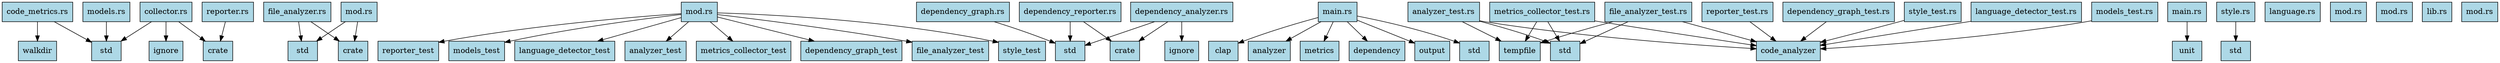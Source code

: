 digraph DependencyGraph {
  node [shape=box, style=filled, fillcolor=lightblue];
  __src_metrics_walkdir [label="walkdir"];
  __src_analyzer_std [label="std"];
  __tests_unit_reporter_test [label="reporter_test"];
  __src_analyzer_file_analyzer_rs [label="file_analyzer.rs"];
  __src_dependency_dependency_graph_rs [label="dependency_graph.rs"];
  __tests_unit_models_test [label="models_test"];
  __src_main_rs [label="main.rs"];
  __tests_unit_analyzer_test_rs [label="analyzer_test.rs"];
  __src_clap [label="clap"];
  __tests_unit_language_detector_test [label="language_detector_test"];
  __tests_unit [label="unit"];
  __tests_unit_mod_rs [label="mod.rs"];
  __src_metrics_models_rs [label="models.rs"];
  __src_dependency_ignore [label="ignore"];
  __tests_unit_analyzer_test [label="analyzer_test"];
  __src_dependency_dependency_reporter_rs [label="dependency_reporter.rs"];
  __tests_unit_dependency_graph_test_rs [label="dependency_graph_test.rs"];
  __src_dependency_std [label="std"];
  __tests_unit_metrics_collector_test_rs [label="metrics_collector_test.rs"];
  __src_metrics_collector_rs [label="collector.rs"];
  __src_metrics_code_metrics_rs [label="code_metrics.rs"];
  __src_metrics_reporter_rs [label="reporter.rs"];
  __src_output_std [label="std"];
  __tests_unit_style_test_rs [label="style_test.rs"];
  __tests_unit_metrics_collector_test [label="metrics_collector_test"];
  __src_metrics_language_rs [label="language.rs"];
  __src_dependency_crate [label="crate"];
  __tests_unit_std [label="std"];
  __tests_unit_language_detector_test_rs [label="language_detector_test.rs"];
  __src_output_mod_rs [label="mod.rs"];
  __src_dependency_dependency_analyzer_rs [label="dependency_analyzer.rs"];
  __src_dependency_mod_rs [label="mod.rs"];
  __src_analyzer [label="analyzer"];
  __tests_main_rs [label="main.rs"];
  __src_analyzer_mod_rs [label="mod.rs"];
  __src_analyzer_crate [label="crate"];
  __src_metrics_crate [label="crate"];
  __src_metrics [label="metrics"];
  __src_lib_rs [label="lib.rs"];
  __tests_unit_dependency_graph_test [label="dependency_graph_test"];
  __tests_unit_file_analyzer_test_rs [label="file_analyzer_test.rs"];
  __src_dependency [label="dependency"];
  __src_metrics_mod_rs [label="mod.rs"];
  __tests_unit_code_analyzer [label="code_analyzer"];
  __tests_unit_models_test_rs [label="models_test.rs"];
  __src_output [label="output"];
  __tests_unit_reporter_test_rs [label="reporter_test.rs"];
  __src_std [label="std"];
  __src_metrics_ignore [label="ignore"];
  __tests_unit_file_analyzer_test [label="file_analyzer_test"];
  __src_metrics_std [label="std"];
  __tests_unit_tempfile [label="tempfile"];
  __tests_unit_style_test [label="style_test"];
  __src_output_style_rs [label="style.rs"];
  __tests_unit_file_analyzer_test_rs -> __tests_unit_std;
  __tests_unit_file_analyzer_test_rs -> __tests_unit_tempfile;
  __tests_unit_file_analyzer_test_rs -> __tests_unit_code_analyzer;
  __tests_unit_dependency_graph_test_rs -> __tests_unit_code_analyzer;
  __src_metrics_models_rs -> __src_metrics_std;
  __tests_unit_style_test_rs -> __tests_unit_code_analyzer;
  __tests_unit_analyzer_test_rs -> __tests_unit_code_analyzer;
  __tests_unit_analyzer_test_rs -> __tests_unit_std;
  __tests_unit_analyzer_test_rs -> __tests_unit_tempfile;
  __src_analyzer_mod_rs -> __src_analyzer_std;
  __src_analyzer_mod_rs -> __src_analyzer_crate;
  __src_analyzer_file_analyzer_rs -> __src_analyzer_std;
  __src_analyzer_file_analyzer_rs -> __src_analyzer_crate;
  __tests_unit_reporter_test_rs -> __tests_unit_code_analyzer;
  __tests_unit_mod_rs -> __tests_unit_style_test;
  __tests_unit_mod_rs -> __tests_unit_language_detector_test;
  __tests_unit_mod_rs -> __tests_unit_metrics_collector_test;
  __tests_unit_mod_rs -> __tests_unit_models_test;
  __tests_unit_mod_rs -> __tests_unit_dependency_graph_test;
  __tests_unit_mod_rs -> __tests_unit_analyzer_test;
  __tests_unit_mod_rs -> __tests_unit_reporter_test;
  __tests_unit_mod_rs -> __tests_unit_file_analyzer_test;
  __src_metrics_code_metrics_rs -> __src_metrics_walkdir;
  __src_metrics_code_metrics_rs -> __src_metrics_std;
  __src_metrics_collector_rs -> __src_metrics_crate;
  __src_metrics_collector_rs -> __src_metrics_std;
  __src_metrics_collector_rs -> __src_metrics_ignore;
  __src_metrics_reporter_rs -> __src_metrics_crate;
  __tests_unit_metrics_collector_test_rs -> __tests_unit_tempfile;
  __tests_unit_metrics_collector_test_rs -> __tests_unit_code_analyzer;
  __tests_unit_metrics_collector_test_rs -> __tests_unit_std;
  __tests_main_rs -> __tests_unit;
  __src_dependency_dependency_graph_rs -> __src_dependency_std;
  __src_dependency_dependency_reporter_rs -> __src_dependency_crate;
  __src_dependency_dependency_reporter_rs -> __src_dependency_std;
  __tests_unit_language_detector_test_rs -> __tests_unit_code_analyzer;
  __src_output_style_rs -> __src_output_std;
  __tests_unit_models_test_rs -> __tests_unit_code_analyzer;
  __src_main_rs -> __src_analyzer;
  __src_main_rs -> __src_output;
  __src_main_rs -> __src_clap;
  __src_main_rs -> __src_dependency;
  __src_main_rs -> __src_std;
  __src_main_rs -> __src_metrics;
  __src_dependency_dependency_analyzer_rs -> __src_dependency_crate;
  __src_dependency_dependency_analyzer_rs -> __src_dependency_ignore;
  __src_dependency_dependency_analyzer_rs -> __src_dependency_std;
}
